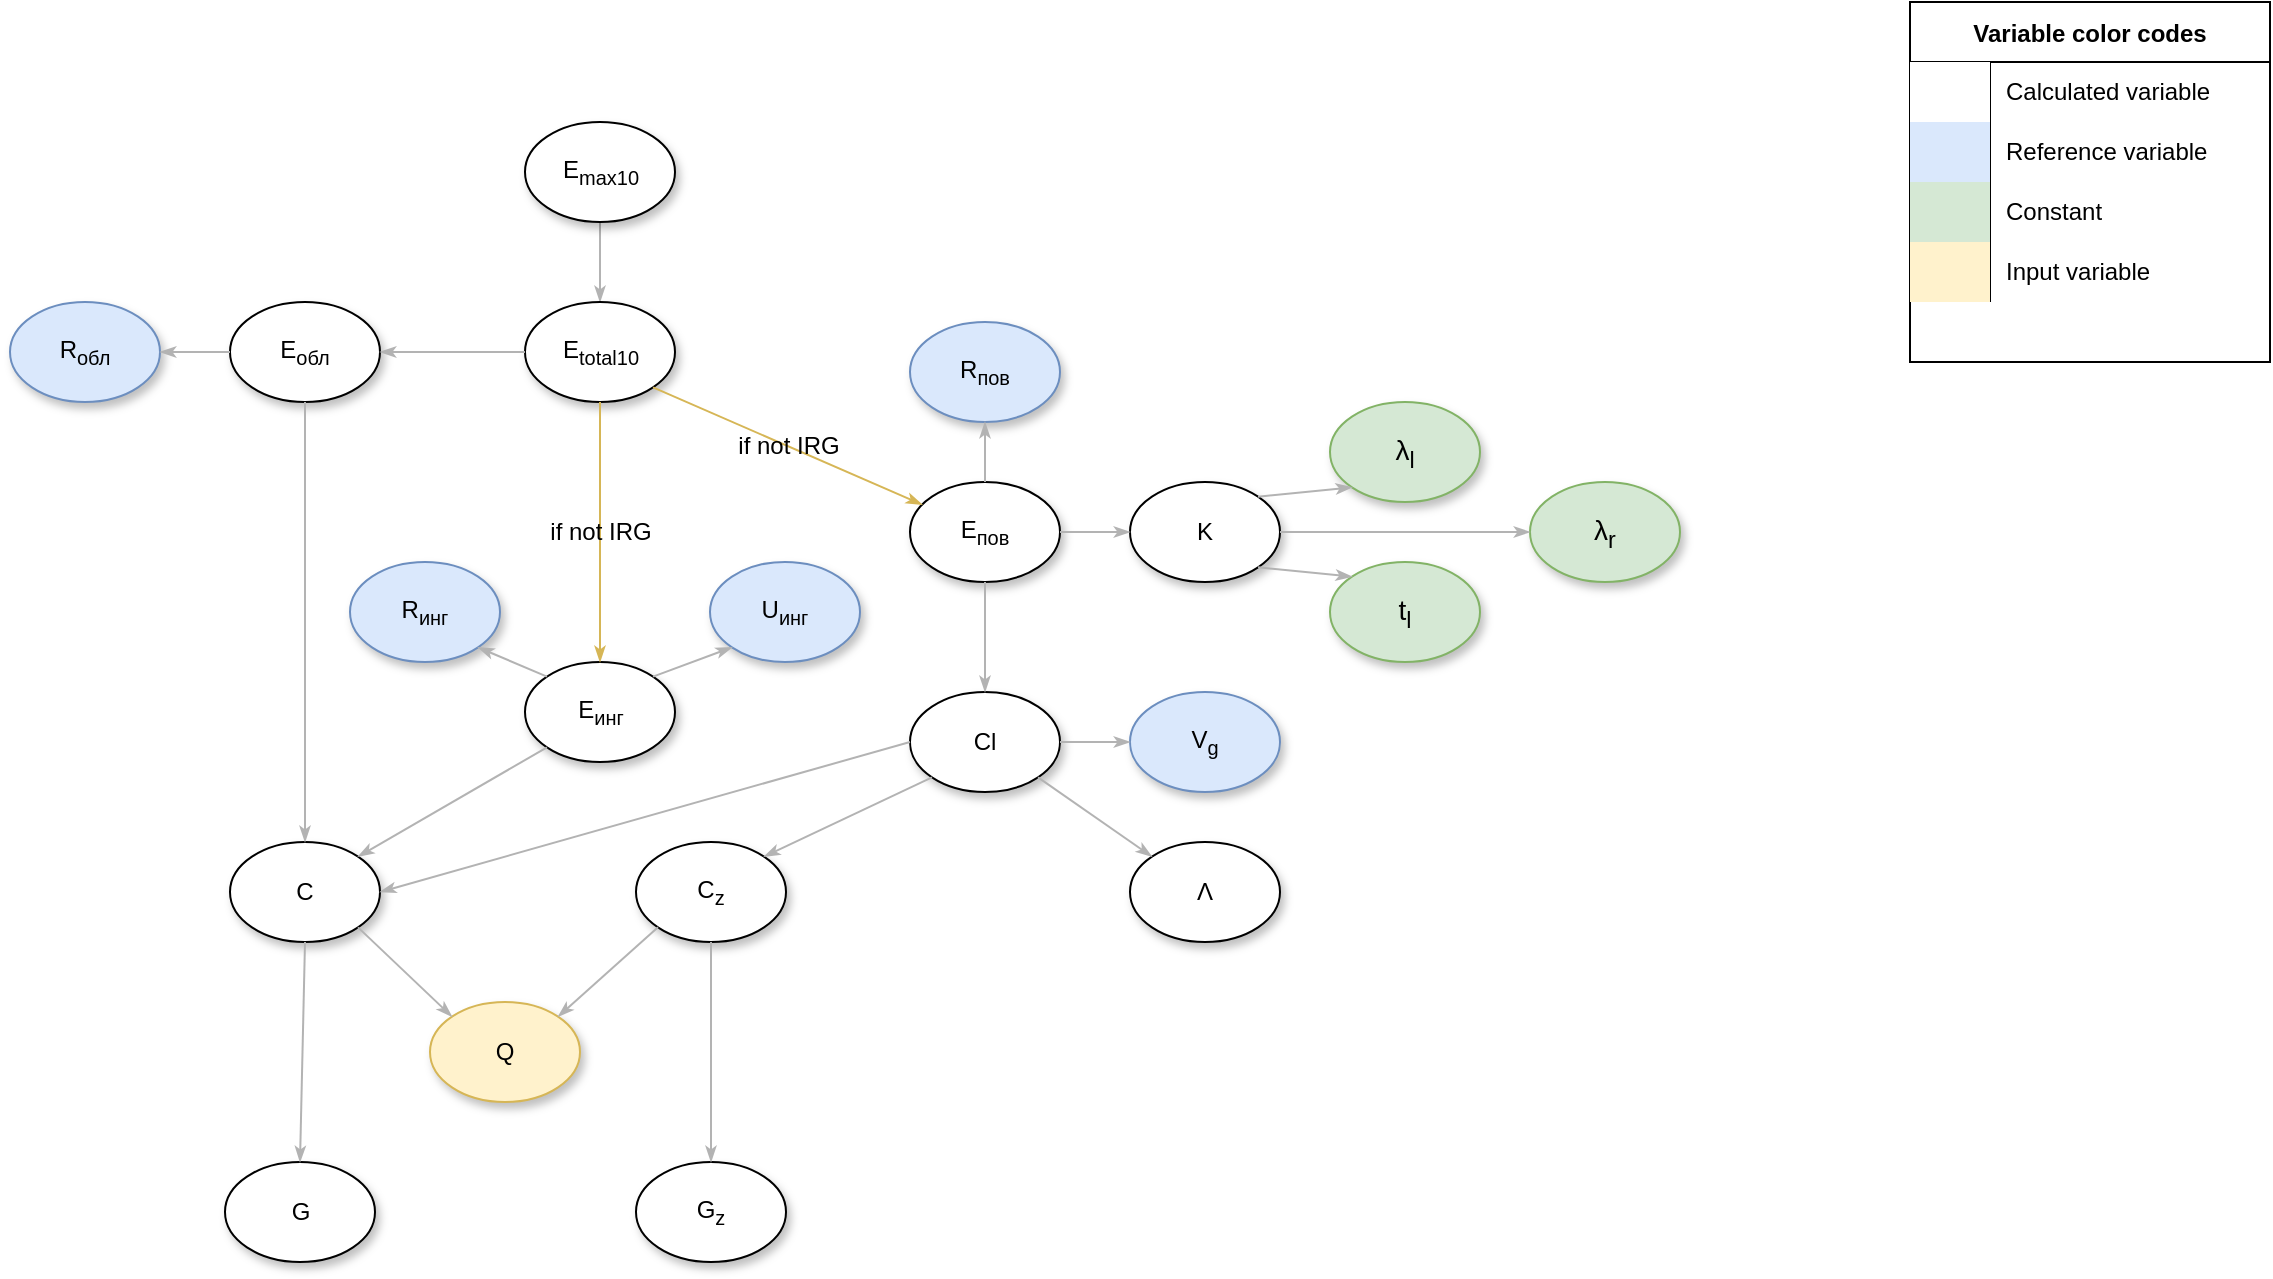 <mxfile version="17.4.6" type="github">
  <diagram name="Page-1" id="42789a77-a242-8287-6e28-9cd8cfd52e62">
    <mxGraphModel dx="1175" dy="661" grid="1" gridSize="10" guides="1" tooltips="1" connect="1" arrows="1" fold="1" page="1" pageScale="1" pageWidth="1100" pageHeight="850" background="none" math="0" shadow="0">
      <root>
        <mxCell id="0" />
        <mxCell id="1" parent="0" />
        <mxCell id="1ea317790d2ca983-12" style="edgeStyle=none;rounded=1;html=1;labelBackgroundColor=none;startArrow=none;startFill=0;startSize=5;endArrow=classicThin;endFill=1;endSize=5;jettySize=auto;orthogonalLoop=1;strokeColor=#B3B3B3;strokeWidth=1;fontFamily=Verdana;fontSize=12" parent="1" target="1ea317790d2ca983-2" edge="1">
          <mxGeometry relative="1" as="geometry">
            <mxPoint x="495" y="140" as="sourcePoint" />
          </mxGeometry>
        </mxCell>
        <UserObject label="&lt;font face=&quot;Helvetica&quot;&gt;E&lt;sub&gt;total10&lt;/sub&gt;&lt;/font&gt;" tooltip="обусловленная радионуклидом суммарная эффективная доза облучения человека за счет внешнего облучения и внутреннего облучения от ингаляции на начальном периоде аварии (10 суток)" id="1ea317790d2ca983-2">
          <mxCell style="ellipse;whiteSpace=wrap;html=1;rounded=0;shadow=1;comic=0;labelBackgroundColor=none;strokeWidth=1;fontFamily=Verdana;fontSize=12;align=center;" parent="1" vertex="1">
            <mxGeometry x="457.5" y="180" width="75" height="50" as="geometry" />
          </mxCell>
        </UserObject>
        <UserObject label="&lt;font face=&quot;Helvetica&quot;&gt;E&lt;sub&gt;max10&lt;/sub&gt;&lt;/font&gt;" tooltip="максимальная суммарная (по радионуклидам) эффективная доза облучения человека за счет внешнего облучения и внутреннего облучения от ингаляции на начальном периоде аварии (10 суток)" id="MDNrY1f4z-c_4jOw3_9k-1">
          <mxCell style="ellipse;whiteSpace=wrap;html=1;rounded=0;shadow=1;comic=0;labelBackgroundColor=none;strokeWidth=1;fontFamily=Verdana;fontSize=12;align=center;" vertex="1" parent="1">
            <mxGeometry x="457.5" y="90" width="75" height="50" as="geometry" />
          </mxCell>
        </UserObject>
        <UserObject label="&lt;font face=&quot;Helvetica&quot;&gt;E&lt;sub&gt;обл&lt;/sub&gt;&lt;/font&gt;" tooltip="эффективная доза внешнего облучения от радиоактивного облака, обусловленная радионуклидом" id="MDNrY1f4z-c_4jOw3_9k-2">
          <mxCell style="ellipse;whiteSpace=wrap;html=1;rounded=0;shadow=1;comic=0;labelBackgroundColor=none;strokeWidth=1;fontFamily=Verdana;fontSize=12;align=center;" vertex="1" parent="1">
            <mxGeometry x="310" y="180" width="75" height="50" as="geometry" />
          </mxCell>
        </UserObject>
        <UserObject label="&lt;font face=&quot;Helvetica&quot;&gt;E&lt;sub&gt;инг&lt;/sub&gt;&lt;/font&gt;" tooltip="эффективная доза от внутреннего облучения, обусловленная&#xa;вдыханием радионуклида" id="MDNrY1f4z-c_4jOw3_9k-3">
          <mxCell style="ellipse;whiteSpace=wrap;html=1;rounded=0;shadow=1;comic=0;labelBackgroundColor=none;strokeWidth=1;fontFamily=Verdana;fontSize=12;align=center;" vertex="1" parent="1">
            <mxGeometry x="457.5" y="360" width="75" height="50" as="geometry" />
          </mxCell>
        </UserObject>
        <UserObject label="&lt;font face=&quot;Helvetica&quot;&gt;E&lt;sub&gt;пов&lt;/sub&gt;&lt;/font&gt;" tooltip="эффективная доза от внешнего облучения от поверхности почвы, обусловленная радионуклидом" id="MDNrY1f4z-c_4jOw3_9k-4">
          <mxCell style="ellipse;whiteSpace=wrap;html=1;rounded=0;shadow=1;comic=0;labelBackgroundColor=none;strokeWidth=1;fontFamily=Verdana;fontSize=12;align=center;" vertex="1" parent="1">
            <mxGeometry x="650" y="270" width="75" height="50" as="geometry" />
          </mxCell>
        </UserObject>
        <mxCell id="MDNrY1f4z-c_4jOw3_9k-7" value="&lt;font face=&quot;Helvetica&quot;&gt;if not IRG&lt;/font&gt;" style="edgeStyle=none;rounded=1;html=1;labelBackgroundColor=none;startArrow=none;startFill=0;startSize=5;endArrow=classicThin;endFill=1;endSize=5;jettySize=auto;orthogonalLoop=1;strokeColor=#d6b656;strokeWidth=1;fontFamily=Verdana;fontSize=12;exitX=0.5;exitY=1;exitDx=0;exitDy=0;entryX=0.5;entryY=0;entryDx=0;entryDy=0;fillColor=#fff2cc;" edge="1" parent="1" source="1ea317790d2ca983-2" target="MDNrY1f4z-c_4jOw3_9k-3">
          <mxGeometry relative="1" as="geometry">
            <mxPoint x="505" y="150" as="sourcePoint" />
            <mxPoint x="505" y="190.0" as="targetPoint" />
          </mxGeometry>
        </mxCell>
        <mxCell id="MDNrY1f4z-c_4jOw3_9k-8" style="edgeStyle=none;rounded=1;html=1;labelBackgroundColor=none;startArrow=none;startFill=0;startSize=5;endArrow=classicThin;endFill=1;endSize=5;jettySize=auto;orthogonalLoop=1;strokeColor=#B3B3B3;strokeWidth=1;fontFamily=Helvetica;fontSize=12;exitX=0;exitY=0.5;exitDx=0;exitDy=0;entryX=1;entryY=0.5;entryDx=0;entryDy=0;" edge="1" parent="1" source="1ea317790d2ca983-2" target="MDNrY1f4z-c_4jOw3_9k-2">
          <mxGeometry relative="1" as="geometry">
            <mxPoint x="515" y="160" as="sourcePoint" />
            <mxPoint x="515" y="200.0" as="targetPoint" />
          </mxGeometry>
        </mxCell>
        <mxCell id="MDNrY1f4z-c_4jOw3_9k-9" value="&lt;font face=&quot;Helvetica&quot;&gt;if not IRG&lt;/font&gt;" style="edgeStyle=none;rounded=1;html=1;labelBackgroundColor=none;startArrow=none;startFill=0;startSize=5;endArrow=classicThin;endFill=1;endSize=5;jettySize=auto;orthogonalLoop=1;strokeColor=#d6b656;strokeWidth=1;fontFamily=Verdana;fontSize=12;exitX=1;exitY=1;exitDx=0;exitDy=0;fillColor=#fff2cc;" edge="1" parent="1" source="1ea317790d2ca983-2" target="MDNrY1f4z-c_4jOw3_9k-4">
          <mxGeometry relative="1" as="geometry">
            <mxPoint x="525" y="170" as="sourcePoint" />
            <mxPoint x="525" y="210.0" as="targetPoint" />
          </mxGeometry>
        </mxCell>
        <UserObject label="&lt;font face=&quot;Helvetica&quot;&gt;R&lt;sub&gt;обл&lt;/sub&gt;&lt;/font&gt;" tooltip="коэффициент дозового преобразования при внешнем облучении населения от радиоактивного облака для радионуклида " id="MDNrY1f4z-c_4jOw3_9k-10">
          <mxCell style="ellipse;whiteSpace=wrap;html=1;rounded=0;shadow=1;comic=0;labelBackgroundColor=none;strokeWidth=1;fontFamily=Verdana;fontSize=12;align=center;fillColor=#dae8fc;strokeColor=#6c8ebf;" vertex="1" parent="1">
            <mxGeometry x="200" y="180" width="75" height="50" as="geometry" />
          </mxCell>
        </UserObject>
        <mxCell id="MDNrY1f4z-c_4jOw3_9k-11" style="edgeStyle=none;rounded=1;html=1;labelBackgroundColor=none;startArrow=none;startFill=0;startSize=5;endArrow=classicThin;endFill=1;endSize=5;jettySize=auto;orthogonalLoop=1;strokeColor=#B3B3B3;strokeWidth=1;fontFamily=Verdana;fontSize=12;exitX=0;exitY=0.5;exitDx=0;exitDy=0;" edge="1" parent="1" source="MDNrY1f4z-c_4jOw3_9k-2" target="MDNrY1f4z-c_4jOw3_9k-10">
          <mxGeometry relative="1" as="geometry">
            <mxPoint x="467.5" y="215.0" as="sourcePoint" />
            <mxPoint x="395.0" y="215.0" as="targetPoint" />
          </mxGeometry>
        </mxCell>
        <mxCell id="MDNrY1f4z-c_4jOw3_9k-12" value="Variable color codes" style="shape=table;startSize=30;container=1;collapsible=0;childLayout=tableLayout;fixedRows=1;rowLines=0;fontStyle=1;fontFamily=Helvetica;" vertex="1" parent="1">
          <mxGeometry x="1150" y="30" width="180" height="180" as="geometry" />
        </mxCell>
        <mxCell id="MDNrY1f4z-c_4jOw3_9k-48" style="shape=tableRow;horizontal=0;startSize=0;swimlaneHead=0;swimlaneBody=0;top=0;left=0;bottom=0;right=0;collapsible=0;dropTarget=0;fillColor=none;points=[[0,0.5],[1,0.5]];portConstraint=eastwest;fontFamily=Helvetica;" vertex="1" parent="MDNrY1f4z-c_4jOw3_9k-12">
          <mxGeometry y="30" width="180" height="30" as="geometry" />
        </mxCell>
        <mxCell id="MDNrY1f4z-c_4jOw3_9k-49" style="shape=partialRectangle;html=1;whiteSpace=wrap;connectable=0;top=0;left=0;bottom=0;right=0;overflow=hidden;pointerEvents=1;fontFamily=Helvetica;" vertex="1" parent="MDNrY1f4z-c_4jOw3_9k-48">
          <mxGeometry width="40" height="30" as="geometry">
            <mxRectangle width="40" height="30" as="alternateBounds" />
          </mxGeometry>
        </mxCell>
        <mxCell id="MDNrY1f4z-c_4jOw3_9k-50" value="Calculated variable" style="shape=partialRectangle;html=1;whiteSpace=wrap;connectable=0;fillColor=none;top=0;left=0;bottom=0;right=0;align=left;spacingLeft=6;overflow=hidden;fontFamily=Helvetica;" vertex="1" parent="MDNrY1f4z-c_4jOw3_9k-48">
          <mxGeometry x="40" width="140" height="30" as="geometry">
            <mxRectangle width="140" height="30" as="alternateBounds" />
          </mxGeometry>
        </mxCell>
        <mxCell id="MDNrY1f4z-c_4jOw3_9k-13" value="" style="shape=tableRow;horizontal=0;startSize=0;swimlaneHead=0;swimlaneBody=0;top=0;left=0;bottom=0;right=0;collapsible=0;dropTarget=0;fillColor=none;points=[[0,0.5],[1,0.5]];portConstraint=eastwest;fontFamily=Helvetica;" vertex="1" parent="MDNrY1f4z-c_4jOw3_9k-12">
          <mxGeometry y="60" width="180" height="30" as="geometry" />
        </mxCell>
        <mxCell id="MDNrY1f4z-c_4jOw3_9k-14" value="" style="shape=partialRectangle;html=1;whiteSpace=wrap;connectable=0;fillColor=#dae8fc;top=0;left=0;bottom=0;right=0;overflow=hidden;pointerEvents=1;fontFamily=Helvetica;strokeColor=#6c8ebf;" vertex="1" parent="MDNrY1f4z-c_4jOw3_9k-13">
          <mxGeometry width="40" height="30" as="geometry">
            <mxRectangle width="40" height="30" as="alternateBounds" />
          </mxGeometry>
        </mxCell>
        <mxCell id="MDNrY1f4z-c_4jOw3_9k-15" value="Reference variable" style="shape=partialRectangle;html=1;whiteSpace=wrap;connectable=0;fillColor=none;top=0;left=0;bottom=0;right=0;align=left;spacingLeft=6;overflow=hidden;fontFamily=Helvetica;" vertex="1" parent="MDNrY1f4z-c_4jOw3_9k-13">
          <mxGeometry x="40" width="140" height="30" as="geometry">
            <mxRectangle width="140" height="30" as="alternateBounds" />
          </mxGeometry>
        </mxCell>
        <mxCell id="MDNrY1f4z-c_4jOw3_9k-36" style="shape=tableRow;horizontal=0;startSize=0;swimlaneHead=0;swimlaneBody=0;top=0;left=0;bottom=0;right=0;collapsible=0;dropTarget=0;fillColor=none;points=[[0,0.5],[1,0.5]];portConstraint=eastwest;fontFamily=Helvetica;" vertex="1" parent="MDNrY1f4z-c_4jOw3_9k-12">
          <mxGeometry y="90" width="180" height="30" as="geometry" />
        </mxCell>
        <mxCell id="MDNrY1f4z-c_4jOw3_9k-37" style="shape=partialRectangle;html=1;whiteSpace=wrap;connectable=0;fillColor=#d5e8d4;top=0;left=0;bottom=0;right=0;overflow=hidden;pointerEvents=1;fontFamily=Helvetica;strokeColor=#82b366;" vertex="1" parent="MDNrY1f4z-c_4jOw3_9k-36">
          <mxGeometry width="40" height="30" as="geometry">
            <mxRectangle width="40" height="30" as="alternateBounds" />
          </mxGeometry>
        </mxCell>
        <mxCell id="MDNrY1f4z-c_4jOw3_9k-38" value="Constant" style="shape=partialRectangle;html=1;whiteSpace=wrap;connectable=0;fillColor=none;top=0;left=0;bottom=0;right=0;align=left;spacingLeft=6;overflow=hidden;fontFamily=Helvetica;" vertex="1" parent="MDNrY1f4z-c_4jOw3_9k-36">
          <mxGeometry x="40" width="140" height="30" as="geometry">
            <mxRectangle width="140" height="30" as="alternateBounds" />
          </mxGeometry>
        </mxCell>
        <mxCell id="MDNrY1f4z-c_4jOw3_9k-52" style="shape=tableRow;horizontal=0;startSize=0;swimlaneHead=0;swimlaneBody=0;top=0;left=0;bottom=0;right=0;collapsible=0;dropTarget=0;fillColor=none;points=[[0,0.5],[1,0.5]];portConstraint=eastwest;fontFamily=Helvetica;" vertex="1" parent="MDNrY1f4z-c_4jOw3_9k-12">
          <mxGeometry y="120" width="180" height="30" as="geometry" />
        </mxCell>
        <mxCell id="MDNrY1f4z-c_4jOw3_9k-53" style="shape=partialRectangle;html=1;whiteSpace=wrap;connectable=0;fillColor=#fff2cc;top=0;left=0;bottom=0;right=0;overflow=hidden;pointerEvents=1;fontFamily=Helvetica;strokeColor=#d6b656;" vertex="1" parent="MDNrY1f4z-c_4jOw3_9k-52">
          <mxGeometry width="40" height="30" as="geometry">
            <mxRectangle width="40" height="30" as="alternateBounds" />
          </mxGeometry>
        </mxCell>
        <mxCell id="MDNrY1f4z-c_4jOw3_9k-54" value="Input variable" style="shape=partialRectangle;html=1;whiteSpace=wrap;connectable=0;fillColor=none;top=0;left=0;bottom=0;right=0;align=left;spacingLeft=6;overflow=hidden;fontFamily=Helvetica;" vertex="1" parent="MDNrY1f4z-c_4jOw3_9k-52">
          <mxGeometry x="40" width="140" height="30" as="geometry">
            <mxRectangle width="140" height="30" as="alternateBounds" />
          </mxGeometry>
        </mxCell>
        <UserObject label="&lt;font face=&quot;Helvetica&quot;&gt;С&lt;/font&gt;" tooltip="временной интеграл концентрации радионуклида приземном слое атмосферы" id="MDNrY1f4z-c_4jOw3_9k-25">
          <mxCell style="ellipse;whiteSpace=wrap;html=1;rounded=0;shadow=1;comic=0;labelBackgroundColor=none;strokeWidth=1;fontFamily=Verdana;fontSize=12;align=center;" vertex="1" parent="1">
            <mxGeometry x="310" y="450" width="75" height="50" as="geometry" />
          </mxCell>
        </UserObject>
        <mxCell id="MDNrY1f4z-c_4jOw3_9k-27" style="edgeStyle=none;rounded=1;html=1;labelBackgroundColor=none;startArrow=none;startFill=0;startSize=5;endArrow=classicThin;endFill=1;endSize=5;jettySize=auto;orthogonalLoop=1;strokeColor=#B3B3B3;strokeWidth=1;fontFamily=Helvetica;fontSize=12;exitX=0.5;exitY=1;exitDx=0;exitDy=0;entryX=0.5;entryY=0;entryDx=0;entryDy=0;" edge="1" parent="1" source="MDNrY1f4z-c_4jOw3_9k-2" target="MDNrY1f4z-c_4jOw3_9k-25">
          <mxGeometry relative="1" as="geometry">
            <mxPoint x="310.0" y="294.71" as="sourcePoint" />
            <mxPoint x="237.5" y="294.71" as="targetPoint" />
          </mxGeometry>
        </mxCell>
        <UserObject label="&lt;font face=&quot;Helvetica&quot;&gt;Сl&lt;/font&gt;" tooltip="значение суммарного выпадения радионуклида r на поверхность земли за счет сухого влажного осаждения" id="MDNrY1f4z-c_4jOw3_9k-28">
          <mxCell style="ellipse;whiteSpace=wrap;html=1;rounded=0;shadow=1;comic=0;labelBackgroundColor=none;strokeWidth=1;fontFamily=Verdana;fontSize=12;align=center;" vertex="1" parent="1">
            <mxGeometry x="650" y="375" width="75" height="50" as="geometry" />
          </mxCell>
        </UserObject>
        <mxCell id="MDNrY1f4z-c_4jOw3_9k-29" style="edgeStyle=none;rounded=1;html=1;labelBackgroundColor=none;startArrow=none;startFill=0;startSize=5;endArrow=classicThin;endFill=1;endSize=5;jettySize=auto;orthogonalLoop=1;strokeColor=#B3B3B3;strokeWidth=1;fontFamily=Helvetica;fontSize=12;exitX=0.5;exitY=1;exitDx=0;exitDy=0;entryX=0.5;entryY=0;entryDx=0;entryDy=0;" edge="1" parent="1" source="MDNrY1f4z-c_4jOw3_9k-4" target="MDNrY1f4z-c_4jOw3_9k-28">
          <mxGeometry relative="1" as="geometry">
            <mxPoint x="357.5" y="240" as="sourcePoint" />
            <mxPoint x="357.5" y="460" as="targetPoint" />
          </mxGeometry>
        </mxCell>
        <UserObject label="&lt;font face=&quot;Helvetica&quot;&gt;R&lt;sub&gt;пов&lt;/sub&gt;&lt;/font&gt;" tooltip="коэффициент дозового преобразования при внешнем облучении от поверхности земли для радионуклида" id="MDNrY1f4z-c_4jOw3_9k-30">
          <mxCell style="ellipse;whiteSpace=wrap;html=1;rounded=0;shadow=1;comic=0;labelBackgroundColor=none;strokeWidth=1;fontFamily=Verdana;fontSize=12;align=center;fillColor=#dae8fc;strokeColor=#6c8ebf;" vertex="1" parent="1">
            <mxGeometry x="650" y="190" width="75" height="50" as="geometry" />
          </mxCell>
        </UserObject>
        <mxCell id="MDNrY1f4z-c_4jOw3_9k-31" style="edgeStyle=none;rounded=1;html=1;labelBackgroundColor=none;startArrow=none;startFill=0;startSize=5;endArrow=classicThin;endFill=1;endSize=5;jettySize=auto;orthogonalLoop=1;strokeColor=#B3B3B3;strokeWidth=1;fontFamily=Helvetica;fontSize=12;exitX=0.5;exitY=0;exitDx=0;exitDy=0;entryX=0.5;entryY=1;entryDx=0;entryDy=0;" edge="1" parent="1" source="MDNrY1f4z-c_4jOw3_9k-4" target="MDNrY1f4z-c_4jOw3_9k-30">
          <mxGeometry relative="1" as="geometry">
            <mxPoint x="697.5" y="330" as="sourcePoint" />
            <mxPoint x="697.5" y="460" as="targetPoint" />
          </mxGeometry>
        </mxCell>
        <UserObject label="&lt;font face=&quot;Helvetica&quot;&gt;K&lt;/font&gt;" tooltip="коэффициент, учитывающий время нахождения (проживания) на загрязненной результате выброса радиоактивных веществ территории, с" id="MDNrY1f4z-c_4jOw3_9k-32">
          <mxCell style="ellipse;whiteSpace=wrap;html=1;rounded=0;shadow=1;comic=0;labelBackgroundColor=none;strokeWidth=1;fontFamily=Verdana;fontSize=12;align=center;" vertex="1" parent="1">
            <mxGeometry x="760" y="270" width="75" height="50" as="geometry" />
          </mxCell>
        </UserObject>
        <mxCell id="MDNrY1f4z-c_4jOw3_9k-33" style="edgeStyle=none;rounded=1;html=1;labelBackgroundColor=none;startArrow=none;startFill=0;startSize=5;endArrow=classicThin;endFill=1;endSize=5;jettySize=auto;orthogonalLoop=1;strokeColor=#B3B3B3;strokeWidth=1;fontFamily=Helvetica;fontSize=12;exitX=1;exitY=0.5;exitDx=0;exitDy=0;entryX=0;entryY=0.5;entryDx=0;entryDy=0;" edge="1" parent="1" source="MDNrY1f4z-c_4jOw3_9k-4" target="MDNrY1f4z-c_4jOw3_9k-32">
          <mxGeometry relative="1" as="geometry">
            <mxPoint x="697.5" y="330" as="sourcePoint" />
            <mxPoint x="697.5" y="460" as="targetPoint" />
          </mxGeometry>
        </mxCell>
        <UserObject label="&lt;font face=&quot;arial, sans-serif&quot;&gt;&lt;span style=&quot;font-size: 14px&quot;&gt;λ&lt;sub&gt;l&lt;/sub&gt;&lt;/span&gt;&lt;/font&gt;" tooltip="постоянная спада мощности дозы со временем от загрязненного слоя почвы за счет всех процессов, кроме радиоактивного распада,&#xa;приводящих выведению активности из этого слоя, с-1" id="MDNrY1f4z-c_4jOw3_9k-34">
          <mxCell style="ellipse;whiteSpace=wrap;html=1;rounded=0;shadow=1;comic=0;labelBackgroundColor=none;strokeWidth=1;fontFamily=Verdana;fontSize=12;align=center;fillColor=#d5e8d4;strokeColor=#82b366;" vertex="1" parent="1">
            <mxGeometry x="860" y="230" width="75" height="50" as="geometry" />
          </mxCell>
        </UserObject>
        <mxCell id="MDNrY1f4z-c_4jOw3_9k-35" style="edgeStyle=none;rounded=1;html=1;labelBackgroundColor=none;startArrow=none;startFill=0;startSize=5;endArrow=classicThin;endFill=1;endSize=5;jettySize=auto;orthogonalLoop=1;strokeColor=#B3B3B3;strokeWidth=1;fontFamily=Helvetica;fontSize=12;exitX=1;exitY=0;exitDx=0;exitDy=0;entryX=0;entryY=1;entryDx=0;entryDy=0;" edge="1" parent="1" source="MDNrY1f4z-c_4jOw3_9k-32" target="MDNrY1f4z-c_4jOw3_9k-34">
          <mxGeometry relative="1" as="geometry">
            <mxPoint x="735.0" y="305" as="sourcePoint" />
            <mxPoint x="770.0" y="305" as="targetPoint" />
          </mxGeometry>
        </mxCell>
        <UserObject label="&lt;font face=&quot;arial, sans-serif&quot;&gt;&lt;span style=&quot;font-size: 14px&quot;&gt;t&lt;sub&gt;l&lt;/sub&gt;&lt;/span&gt;&lt;/font&gt;" tooltip="время нахождения населения на загрязненной территории" id="MDNrY1f4z-c_4jOw3_9k-39">
          <mxCell style="ellipse;whiteSpace=wrap;html=1;rounded=0;shadow=1;comic=0;labelBackgroundColor=none;strokeWidth=1;fontFamily=Verdana;fontSize=12;align=center;fillColor=#d5e8d4;strokeColor=#82b366;" vertex="1" parent="1">
            <mxGeometry x="860" y="310" width="75" height="50" as="geometry" />
          </mxCell>
        </UserObject>
        <mxCell id="MDNrY1f4z-c_4jOw3_9k-40" style="edgeStyle=none;rounded=1;html=1;labelBackgroundColor=none;startArrow=none;startFill=0;startSize=5;endArrow=classicThin;endFill=1;endSize=5;jettySize=auto;orthogonalLoop=1;strokeColor=#B3B3B3;strokeWidth=1;fontFamily=Helvetica;fontSize=12;exitX=1;exitY=1;exitDx=0;exitDy=0;entryX=0;entryY=0;entryDx=0;entryDy=0;" edge="1" parent="1" source="MDNrY1f4z-c_4jOw3_9k-32" target="MDNrY1f4z-c_4jOw3_9k-39">
          <mxGeometry relative="1" as="geometry">
            <mxPoint x="834.119" y="287.391" as="sourcePoint" />
            <mxPoint x="880.881" y="282.609" as="targetPoint" />
          </mxGeometry>
        </mxCell>
        <UserObject label="&lt;font face=&quot;arial, sans-serif&quot;&gt;&lt;span style=&quot;font-size: 14px&quot;&gt;λ&lt;sub&gt;r&lt;/sub&gt;&lt;/span&gt;&lt;/font&gt;" tooltip="постоянная радиоактивного распада радионуклида, с-1" id="MDNrY1f4z-c_4jOw3_9k-41">
          <mxCell style="ellipse;whiteSpace=wrap;html=1;rounded=0;shadow=1;comic=0;labelBackgroundColor=none;strokeWidth=1;fontFamily=Verdana;fontSize=12;align=center;fillColor=#d5e8d4;strokeColor=#82b366;" vertex="1" parent="1">
            <mxGeometry x="960" y="270" width="75" height="50" as="geometry" />
          </mxCell>
        </UserObject>
        <mxCell id="MDNrY1f4z-c_4jOw3_9k-42" style="edgeStyle=none;rounded=1;html=1;labelBackgroundColor=none;startArrow=none;startFill=0;startSize=5;endArrow=classicThin;endFill=1;endSize=5;jettySize=auto;orthogonalLoop=1;strokeColor=#B3B3B3;strokeWidth=1;fontFamily=Helvetica;fontSize=12;exitX=1;exitY=0.5;exitDx=0;exitDy=0;entryX=0;entryY=0.5;entryDx=0;entryDy=0;" edge="1" parent="1" source="MDNrY1f4z-c_4jOw3_9k-32" target="MDNrY1f4z-c_4jOw3_9k-41">
          <mxGeometry relative="1" as="geometry">
            <mxPoint x="834.017" y="322.678" as="sourcePoint" />
            <mxPoint x="880.983" y="327.322" as="targetPoint" />
          </mxGeometry>
        </mxCell>
        <mxCell id="MDNrY1f4z-c_4jOw3_9k-43" style="edgeStyle=none;rounded=1;html=1;labelBackgroundColor=none;startArrow=none;startFill=0;startSize=5;endArrow=classicThin;endFill=1;endSize=5;jettySize=auto;orthogonalLoop=1;strokeColor=#B3B3B3;strokeWidth=1;fontFamily=Helvetica;fontSize=12;exitX=0;exitY=1;exitDx=0;exitDy=0;entryX=1;entryY=0;entryDx=0;entryDy=0;" edge="1" parent="1" source="MDNrY1f4z-c_4jOw3_9k-3" target="MDNrY1f4z-c_4jOw3_9k-25">
          <mxGeometry relative="1" as="geometry">
            <mxPoint x="357.5" y="240.0" as="sourcePoint" />
            <mxPoint x="357.5" y="460" as="targetPoint" />
          </mxGeometry>
        </mxCell>
        <UserObject label="&lt;font face=&quot;Helvetica&quot;&gt;R&lt;sub&gt;инг&lt;/sub&gt;&lt;/font&gt;" tooltip="коэффициент дозового преобразования при поступлении радионуклида r воздухом" id="MDNrY1f4z-c_4jOw3_9k-44">
          <mxCell style="ellipse;whiteSpace=wrap;html=1;rounded=0;shadow=1;comic=0;labelBackgroundColor=none;strokeWidth=1;fontFamily=Verdana;fontSize=12;align=center;fillColor=#dae8fc;strokeColor=#6c8ebf;" vertex="1" parent="1">
            <mxGeometry x="370" y="310" width="75" height="50" as="geometry" />
          </mxCell>
        </UserObject>
        <mxCell id="MDNrY1f4z-c_4jOw3_9k-45" style="edgeStyle=none;rounded=1;html=1;labelBackgroundColor=none;startArrow=none;startFill=0;startSize=5;endArrow=classicThin;endFill=1;endSize=5;jettySize=auto;orthogonalLoop=1;strokeColor=#B3B3B3;strokeWidth=1;fontFamily=Helvetica;fontSize=12;exitX=0;exitY=0;exitDx=0;exitDy=0;entryX=1;entryY=1;entryDx=0;entryDy=0;" edge="1" parent="1" source="MDNrY1f4z-c_4jOw3_9k-3" target="MDNrY1f4z-c_4jOw3_9k-44">
          <mxGeometry relative="1" as="geometry">
            <mxPoint x="478.483" y="412.678" as="sourcePoint" />
            <mxPoint x="384.017" y="467.322" as="targetPoint" />
          </mxGeometry>
        </mxCell>
        <UserObject label="&lt;font face=&quot;Helvetica&quot;&gt;U&lt;sub&gt;инг&lt;/sub&gt;&lt;/font&gt;" tooltip="интенсивность дыхания для лиц возрастной группы, которая&#xa;является критической по поступлению радионуклида r за счет ингаляции&#xa;соответствии таблицей 8.1 СанПиН 2.6.1.252-09 «Нормы радиационной&#xa;безопасности. Санитарные правила нормативы», утвержденных&#xa;постановлением Главного государственного санитарного врача Российской Федерации от 7 июля 2009 г. Н2 47" id="MDNrY1f4z-c_4jOw3_9k-46">
          <mxCell style="ellipse;whiteSpace=wrap;html=1;rounded=0;shadow=1;comic=0;labelBackgroundColor=none;strokeWidth=1;fontFamily=Verdana;fontSize=12;align=center;fillColor=#dae8fc;strokeColor=#6c8ebf;" vertex="1" parent="1">
            <mxGeometry x="550" y="310" width="75" height="50" as="geometry" />
          </mxCell>
        </UserObject>
        <mxCell id="MDNrY1f4z-c_4jOw3_9k-47" style="edgeStyle=none;rounded=1;html=1;labelBackgroundColor=none;startArrow=none;startFill=0;startSize=5;endArrow=classicThin;endFill=1;endSize=5;jettySize=auto;orthogonalLoop=1;strokeColor=#B3B3B3;strokeWidth=1;fontFamily=Helvetica;fontSize=12;exitX=1;exitY=0;exitDx=0;exitDy=0;entryX=0;entryY=1;entryDx=0;entryDy=0;" edge="1" parent="1" source="MDNrY1f4z-c_4jOw3_9k-3" target="MDNrY1f4z-c_4jOw3_9k-46">
          <mxGeometry relative="1" as="geometry">
            <mxPoint x="478.483" y="377.322" as="sourcePoint" />
            <mxPoint x="444.017" y="362.678" as="targetPoint" />
          </mxGeometry>
        </mxCell>
        <UserObject label="&lt;font face=&quot;Helvetica&quot;&gt;Q&lt;/font&gt;" tooltip="активность радионуклида r аварийном выбросе" id="MDNrY1f4z-c_4jOw3_9k-51">
          <mxCell style="ellipse;whiteSpace=wrap;html=1;rounded=0;shadow=1;comic=0;labelBackgroundColor=none;strokeWidth=1;fontFamily=Verdana;fontSize=12;align=center;fillColor=#fff2cc;strokeColor=#d6b656;" vertex="1" parent="1">
            <mxGeometry x="410" y="530" width="75" height="50" as="geometry" />
          </mxCell>
        </UserObject>
        <mxCell id="MDNrY1f4z-c_4jOw3_9k-55" style="edgeStyle=none;rounded=1;html=1;labelBackgroundColor=none;startArrow=none;startFill=0;startSize=5;endArrow=classicThin;endFill=1;endSize=5;jettySize=auto;orthogonalLoop=1;strokeColor=#B3B3B3;strokeWidth=1;fontFamily=Helvetica;fontSize=12;exitX=1;exitY=1;exitDx=0;exitDy=0;entryX=0;entryY=0;entryDx=0;entryDy=0;" edge="1" parent="1" source="MDNrY1f4z-c_4jOw3_9k-25" target="MDNrY1f4z-c_4jOw3_9k-51">
          <mxGeometry relative="1" as="geometry">
            <mxPoint x="478.483" y="412.678" as="sourcePoint" />
            <mxPoint x="384.017" y="467.322" as="targetPoint" />
          </mxGeometry>
        </mxCell>
        <UserObject label="&lt;font face=&quot;Helvetica&quot;&gt;G&lt;/font&gt;" tooltip="фактор разбавления радионуклида r приземном слое атмосферы на расстоянии от источника аварийного выброса" id="MDNrY1f4z-c_4jOw3_9k-56">
          <mxCell style="ellipse;whiteSpace=wrap;html=1;rounded=0;shadow=1;comic=0;labelBackgroundColor=none;strokeWidth=1;fontFamily=Verdana;fontSize=12;align=center;" vertex="1" parent="1">
            <mxGeometry x="307.5" y="610" width="75" height="50" as="geometry" />
          </mxCell>
        </UserObject>
        <mxCell id="MDNrY1f4z-c_4jOw3_9k-57" style="edgeStyle=none;rounded=1;html=1;labelBackgroundColor=none;startArrow=none;startFill=0;startSize=5;endArrow=classicThin;endFill=1;endSize=5;jettySize=auto;orthogonalLoop=1;strokeColor=#B3B3B3;strokeWidth=1;fontFamily=Helvetica;fontSize=12;exitX=0.5;exitY=1;exitDx=0;exitDy=0;entryX=0.5;entryY=0;entryDx=0;entryDy=0;" edge="1" parent="1" source="MDNrY1f4z-c_4jOw3_9k-25" target="MDNrY1f4z-c_4jOw3_9k-56">
          <mxGeometry relative="1" as="geometry">
            <mxPoint x="357.5" y="240.0" as="sourcePoint" />
            <mxPoint x="357.5" y="460" as="targetPoint" />
          </mxGeometry>
        </mxCell>
        <UserObject label="&lt;font face=&quot;Helvetica&quot;&gt;С&lt;sub&gt;z&lt;/sub&gt;&lt;/font&gt;" tooltip="временной интеграл от распределенной по высоте концентрации радионуклида по вертикальному направлению распространения аварийного выброса" id="MDNrY1f4z-c_4jOw3_9k-58">
          <mxCell style="ellipse;whiteSpace=wrap;html=1;rounded=0;shadow=1;comic=0;labelBackgroundColor=none;strokeWidth=1;fontFamily=Verdana;fontSize=12;align=center;" vertex="1" parent="1">
            <mxGeometry x="513" y="450" width="75" height="50" as="geometry" />
          </mxCell>
        </UserObject>
        <mxCell id="MDNrY1f4z-c_4jOw3_9k-59" style="edgeStyle=none;rounded=1;html=1;labelBackgroundColor=none;startArrow=none;startFill=0;startSize=5;endArrow=classicThin;endFill=1;endSize=5;jettySize=auto;orthogonalLoop=1;strokeColor=#B3B3B3;strokeWidth=1;fontFamily=Helvetica;fontSize=12;exitX=0;exitY=1;exitDx=0;exitDy=0;entryX=1;entryY=0;entryDx=0;entryDy=0;" edge="1" parent="1" source="MDNrY1f4z-c_4jOw3_9k-28" target="MDNrY1f4z-c_4jOw3_9k-58">
          <mxGeometry relative="1" as="geometry">
            <mxPoint x="697.5" y="330.0" as="sourcePoint" />
            <mxPoint x="697.5" y="460" as="targetPoint" />
          </mxGeometry>
        </mxCell>
        <mxCell id="MDNrY1f4z-c_4jOw3_9k-60" style="edgeStyle=none;rounded=1;html=1;labelBackgroundColor=none;startArrow=none;startFill=0;startSize=5;endArrow=classicThin;endFill=1;endSize=5;jettySize=auto;orthogonalLoop=1;strokeColor=#B3B3B3;strokeWidth=1;fontFamily=Helvetica;fontSize=12;exitX=0;exitY=1;exitDx=0;exitDy=0;entryX=1;entryY=0;entryDx=0;entryDy=0;" edge="1" parent="1" source="MDNrY1f4z-c_4jOw3_9k-58" target="MDNrY1f4z-c_4jOw3_9k-51">
          <mxGeometry relative="1" as="geometry">
            <mxPoint x="660" y="485" as="sourcePoint" />
            <mxPoint x="598" y="485" as="targetPoint" />
          </mxGeometry>
        </mxCell>
        <UserObject label="&lt;font face=&quot;Helvetica&quot;&gt;G&lt;sub&gt;z&lt;/sub&gt;&lt;/font&gt;" tooltip="фактор осаждения радионуклида r по вертикальному направлению распространения аварийного выброса" id="MDNrY1f4z-c_4jOw3_9k-61">
          <mxCell style="ellipse;whiteSpace=wrap;html=1;rounded=0;shadow=1;comic=0;labelBackgroundColor=none;strokeWidth=1;fontFamily=Verdana;fontSize=12;align=center;" vertex="1" parent="1">
            <mxGeometry x="513" y="610" width="75" height="50" as="geometry" />
          </mxCell>
        </UserObject>
        <mxCell id="MDNrY1f4z-c_4jOw3_9k-62" style="edgeStyle=none;rounded=1;html=1;labelBackgroundColor=none;startArrow=none;startFill=0;startSize=5;endArrow=classicThin;endFill=1;endSize=5;jettySize=auto;orthogonalLoop=1;strokeColor=#B3B3B3;strokeWidth=1;fontFamily=Helvetica;fontSize=12;exitX=0.5;exitY=1;exitDx=0;exitDy=0;entryX=0.5;entryY=0;entryDx=0;entryDy=0;" edge="1" parent="1" source="MDNrY1f4z-c_4jOw3_9k-58" target="MDNrY1f4z-c_4jOw3_9k-61">
          <mxGeometry relative="1" as="geometry">
            <mxPoint x="533.983" y="502.678" as="sourcePoint" />
            <mxPoint x="484.017" y="547.322" as="targetPoint" />
          </mxGeometry>
        </mxCell>
        <mxCell id="MDNrY1f4z-c_4jOw3_9k-63" style="edgeStyle=none;rounded=1;html=1;labelBackgroundColor=none;startArrow=none;startFill=0;startSize=5;endArrow=classicThin;endFill=1;endSize=5;jettySize=auto;orthogonalLoop=1;strokeColor=#B3B3B3;strokeWidth=1;fontFamily=Helvetica;fontSize=12;exitX=0;exitY=0.5;exitDx=0;exitDy=0;entryX=1;entryY=0.5;entryDx=0;entryDy=0;" edge="1" parent="1" source="MDNrY1f4z-c_4jOw3_9k-28" target="MDNrY1f4z-c_4jOw3_9k-25">
          <mxGeometry relative="1" as="geometry">
            <mxPoint x="670.983" y="427.678" as="sourcePoint" />
            <mxPoint x="587.017" y="467.322" as="targetPoint" />
          </mxGeometry>
        </mxCell>
        <UserObject label="&lt;font face=&quot;Helvetica&quot;&gt;V&lt;sub&gt;g&lt;/sub&gt;&lt;/font&gt;" tooltip="значение скорости осаждения радионуклида r на поверхность земли" id="MDNrY1f4z-c_4jOw3_9k-64">
          <mxCell style="ellipse;whiteSpace=wrap;html=1;rounded=0;shadow=1;comic=0;labelBackgroundColor=none;strokeWidth=1;fontFamily=Verdana;fontSize=12;align=center;fillColor=#dae8fc;strokeColor=#6c8ebf;" vertex="1" parent="1">
            <mxGeometry x="760" y="375" width="75" height="50" as="geometry" />
          </mxCell>
        </UserObject>
        <mxCell id="MDNrY1f4z-c_4jOw3_9k-65" style="edgeStyle=none;rounded=1;html=1;labelBackgroundColor=none;startArrow=none;startFill=0;startSize=5;endArrow=classicThin;endFill=1;endSize=5;jettySize=auto;orthogonalLoop=1;strokeColor=#B3B3B3;strokeWidth=1;fontFamily=Helvetica;fontSize=12;exitX=1;exitY=0.5;exitDx=0;exitDy=0;entryX=0;entryY=0.5;entryDx=0;entryDy=0;" edge="1" parent="1" source="MDNrY1f4z-c_4jOw3_9k-28" target="MDNrY1f4z-c_4jOw3_9k-64">
          <mxGeometry relative="1" as="geometry">
            <mxPoint x="670.983" y="427.678" as="sourcePoint" />
            <mxPoint x="587.017" y="467.322" as="targetPoint" />
          </mxGeometry>
        </mxCell>
        <UserObject label="&lt;font face=&quot;Helvetica&quot;&gt;Λ&lt;/font&gt;" tooltip="величина постоянной вымывания радионуклида атмосферными осадками" id="MDNrY1f4z-c_4jOw3_9k-66">
          <mxCell style="ellipse;whiteSpace=wrap;html=1;rounded=0;shadow=1;comic=0;labelBackgroundColor=none;strokeWidth=1;fontFamily=Verdana;fontSize=12;align=center;" vertex="1" parent="1">
            <mxGeometry x="760" y="450" width="75" height="50" as="geometry" />
          </mxCell>
        </UserObject>
        <mxCell id="MDNrY1f4z-c_4jOw3_9k-67" style="edgeStyle=none;rounded=1;html=1;labelBackgroundColor=none;startArrow=none;startFill=0;startSize=5;endArrow=classicThin;endFill=1;endSize=5;jettySize=auto;orthogonalLoop=1;strokeColor=#B3B3B3;strokeWidth=1;fontFamily=Helvetica;fontSize=12;exitX=1;exitY=1;exitDx=0;exitDy=0;entryX=0;entryY=0;entryDx=0;entryDy=0;" edge="1" parent="1" source="MDNrY1f4z-c_4jOw3_9k-28" target="MDNrY1f4z-c_4jOw3_9k-66">
          <mxGeometry relative="1" as="geometry">
            <mxPoint x="670.983" y="427.678" as="sourcePoint" />
            <mxPoint x="587.017" y="467.322" as="targetPoint" />
          </mxGeometry>
        </mxCell>
      </root>
    </mxGraphModel>
  </diagram>
</mxfile>
